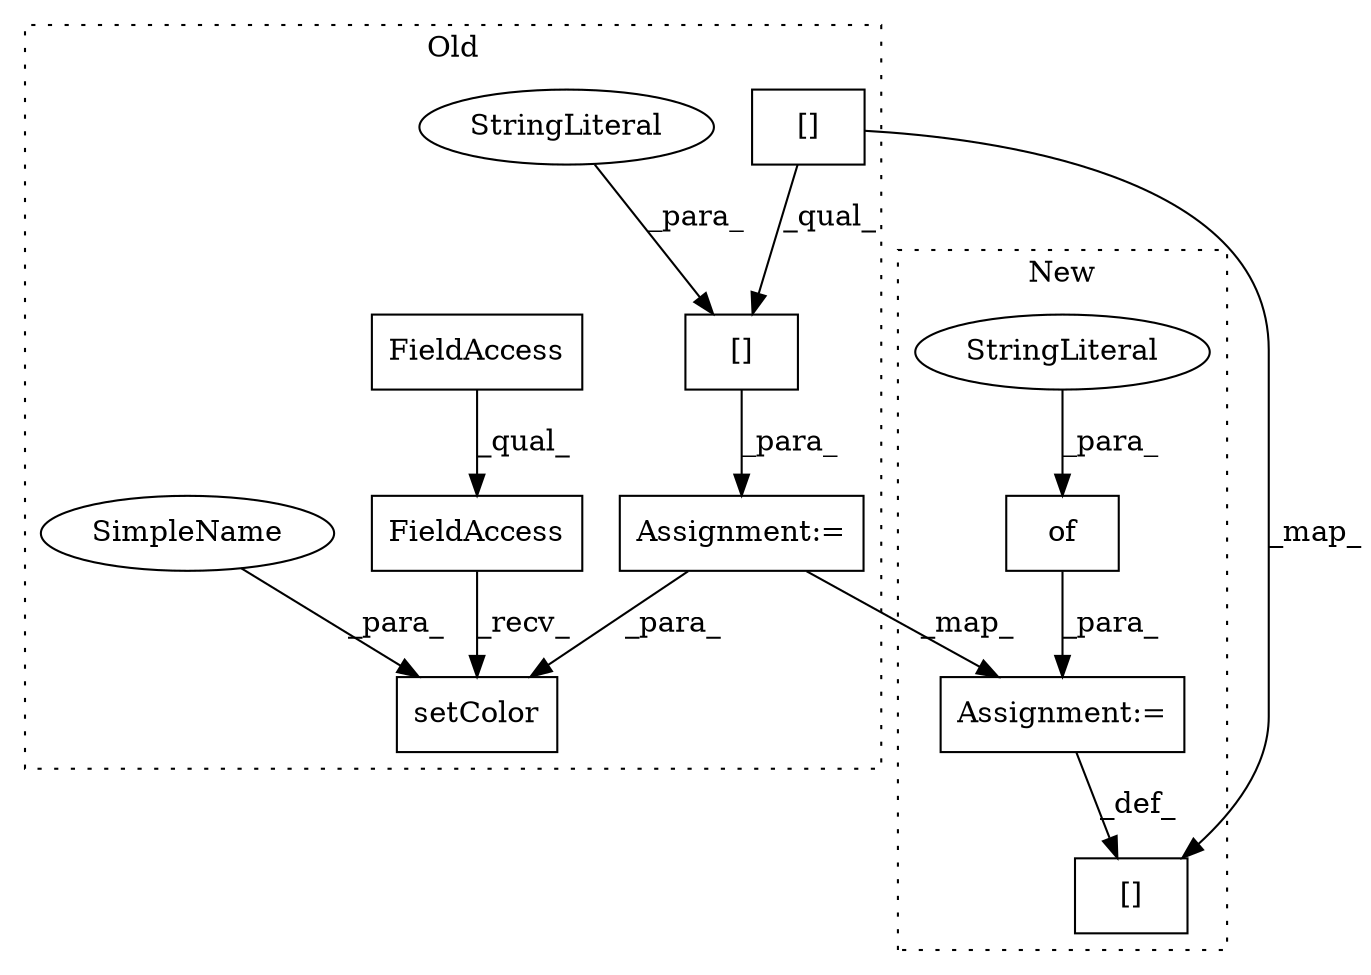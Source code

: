 digraph G {
subgraph cluster0 {
1 [label="setColor" a="32" s="5999,6020" l="9,1" shape="box"];
3 [label="FieldAccess" a="22" s="5969" l="29" shape="box"];
4 [label="FieldAccess" a="22" s="5969" l="21" shape="box"];
6 [label="[]" a="2" s="5916,5949" l="27,1" shape="box"];
9 [label="Assignment:=" a="7" s="5915" l="1" shape="box"];
10 [label="[]" a="2" s="5916,5958" l="35,1" shape="box"];
11 [label="StringLiteral" a="45" s="5951" l="7" shape="ellipse"];
12 [label="SimpleName" a="42" s="6008" l="6" shape="ellipse"];
label = "Old";
style="dotted";
}
subgraph cluster1 {
2 [label="of" a="32" s="6762,6791" l="3,1" shape="box"];
5 [label="[]" a="2" s="6723,6756" l="27,1" shape="box"];
7 [label="StringLiteral" a="45" s="6765" l="18" shape="ellipse"];
8 [label="Assignment:=" a="7" s="6757" l="1" shape="box"];
label = "New";
style="dotted";
}
2 -> 8 [label="_para_"];
3 -> 1 [label="_recv_"];
4 -> 3 [label="_qual_"];
6 -> 10 [label="_qual_"];
6 -> 5 [label="_map_"];
7 -> 2 [label="_para_"];
8 -> 5 [label="_def_"];
9 -> 8 [label="_map_"];
9 -> 1 [label="_para_"];
10 -> 9 [label="_para_"];
11 -> 10 [label="_para_"];
12 -> 1 [label="_para_"];
}